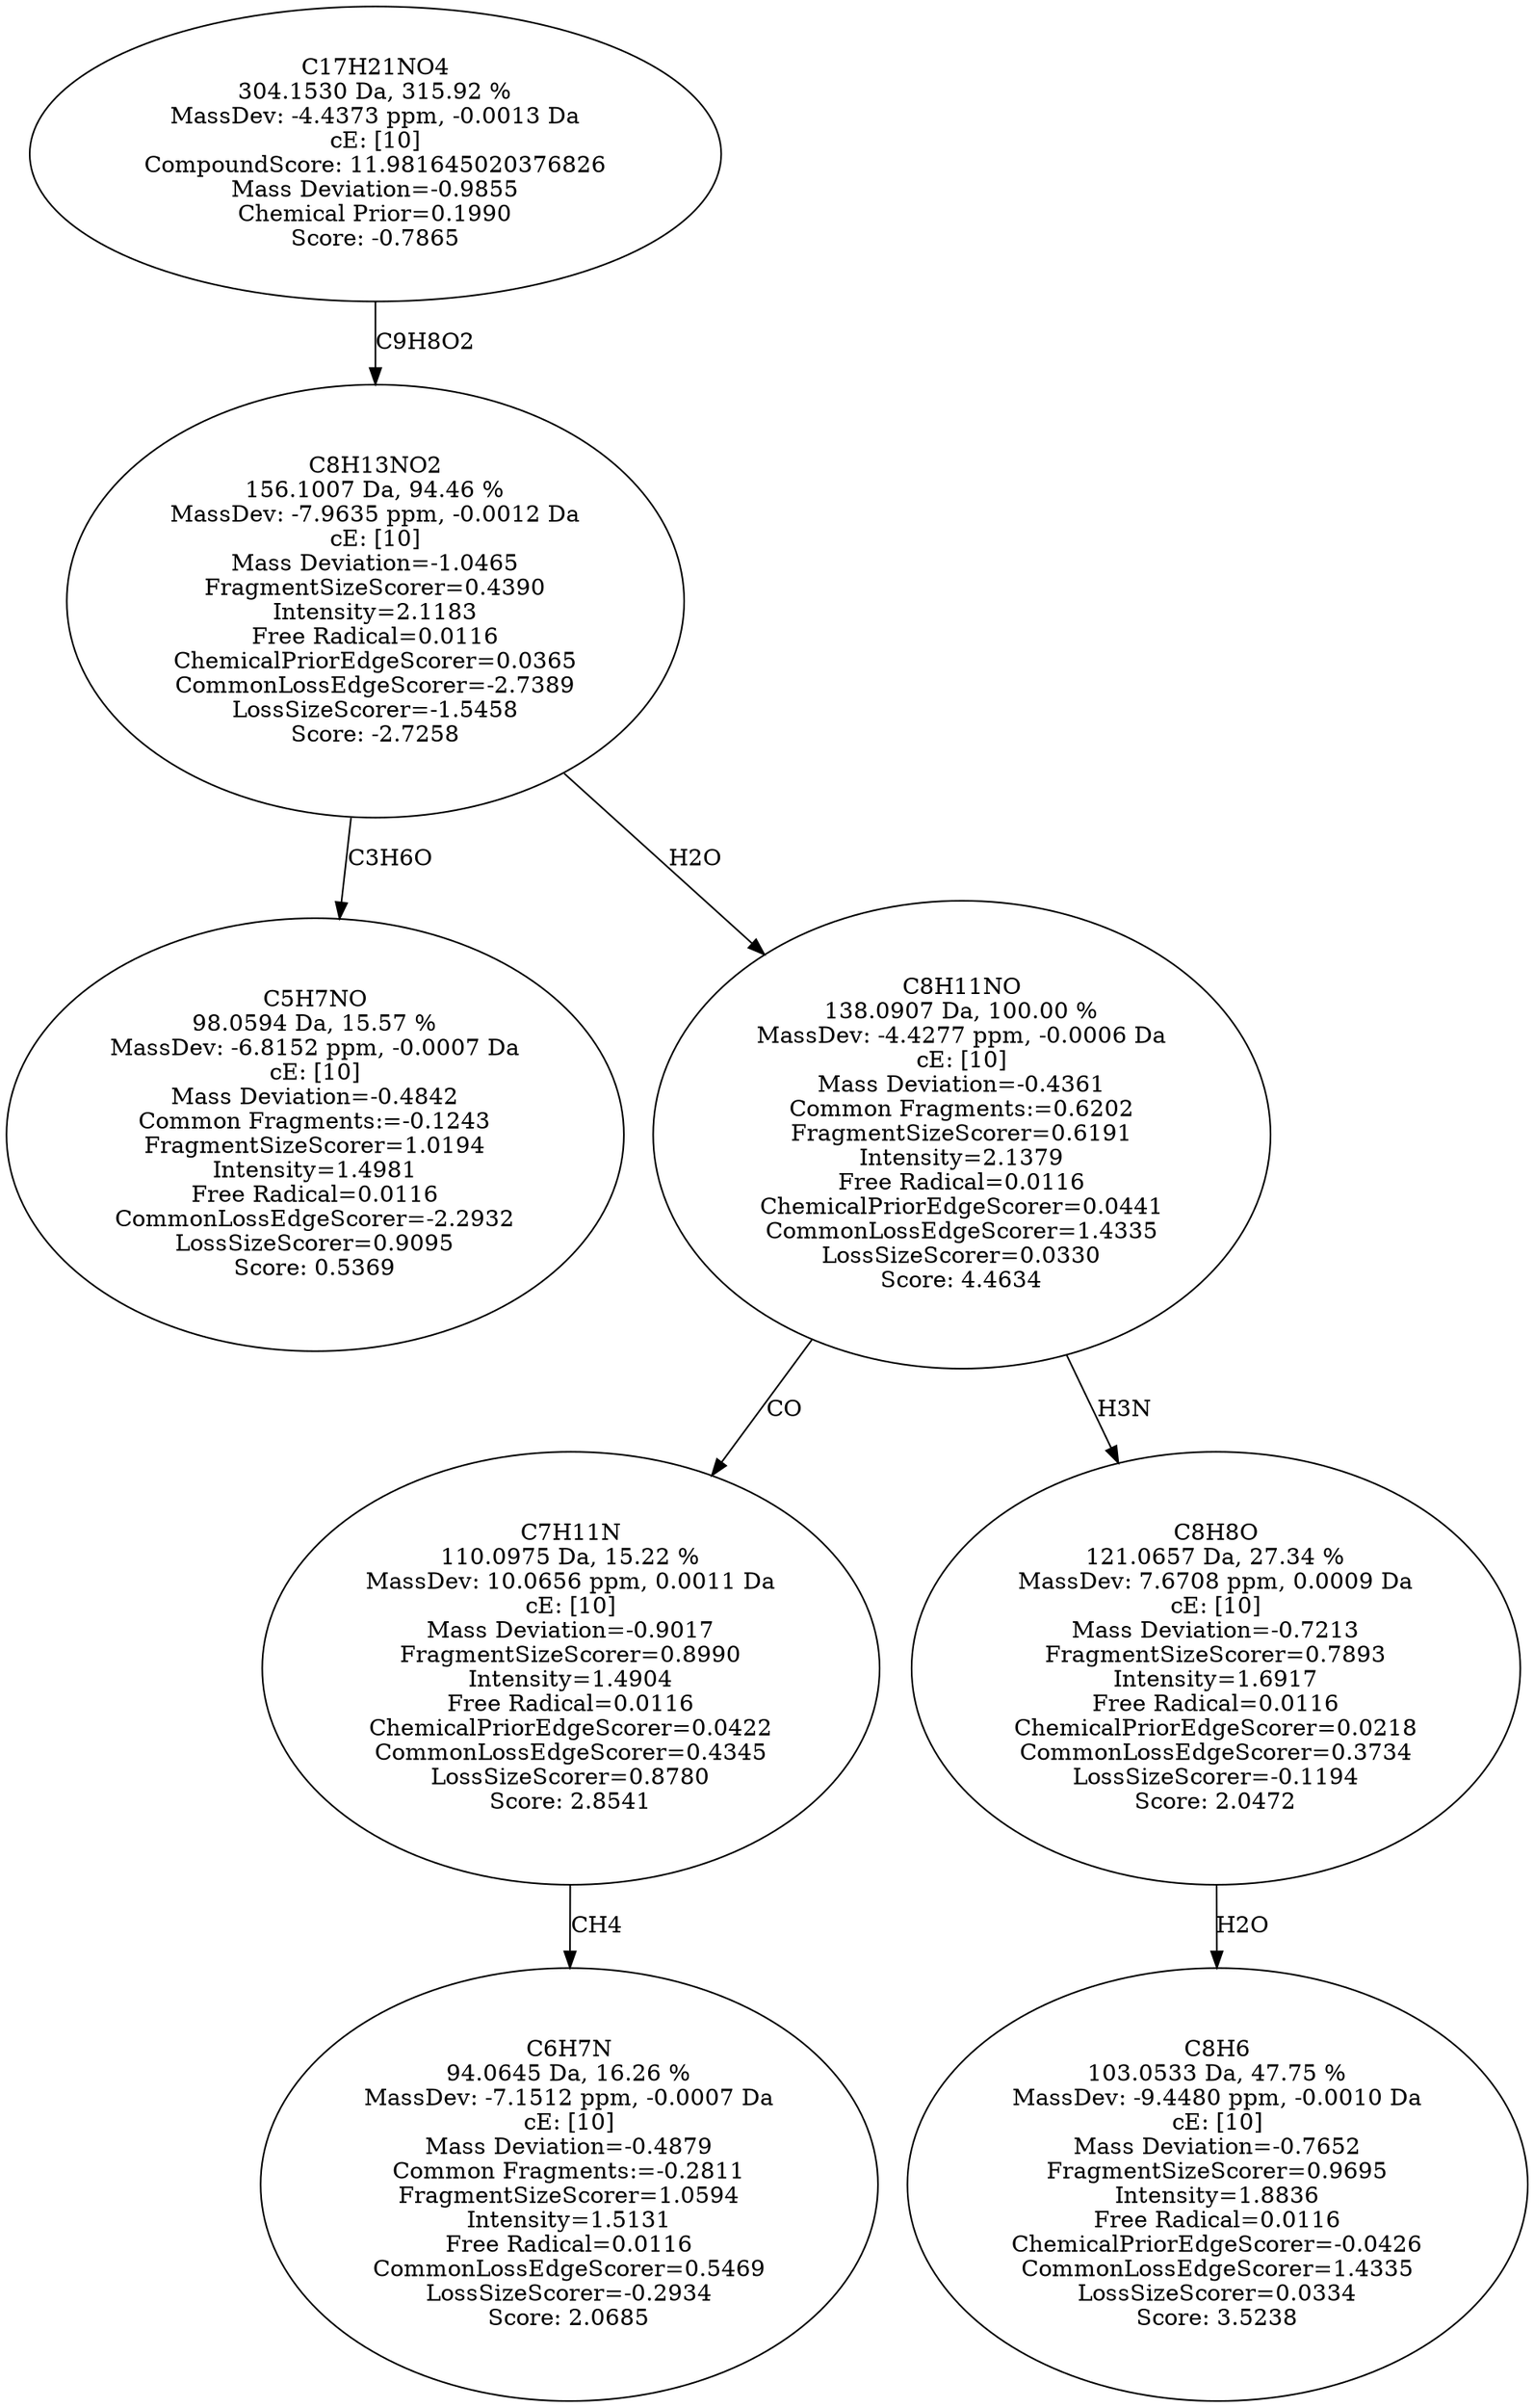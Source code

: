 strict digraph {
v1 [label="C5H7NO\n98.0594 Da, 15.57 %\nMassDev: -6.8152 ppm, -0.0007 Da\ncE: [10]\nMass Deviation=-0.4842\nCommon Fragments:=-0.1243\nFragmentSizeScorer=1.0194\nIntensity=1.4981\nFree Radical=0.0116\nCommonLossEdgeScorer=-2.2932\nLossSizeScorer=0.9095\nScore: 0.5369"];
v2 [label="C6H7N\n94.0645 Da, 16.26 %\nMassDev: -7.1512 ppm, -0.0007 Da\ncE: [10]\nMass Deviation=-0.4879\nCommon Fragments:=-0.2811\nFragmentSizeScorer=1.0594\nIntensity=1.5131\nFree Radical=0.0116\nCommonLossEdgeScorer=0.5469\nLossSizeScorer=-0.2934\nScore: 2.0685"];
v3 [label="C7H11N\n110.0975 Da, 15.22 %\nMassDev: 10.0656 ppm, 0.0011 Da\ncE: [10]\nMass Deviation=-0.9017\nFragmentSizeScorer=0.8990\nIntensity=1.4904\nFree Radical=0.0116\nChemicalPriorEdgeScorer=0.0422\nCommonLossEdgeScorer=0.4345\nLossSizeScorer=0.8780\nScore: 2.8541"];
v4 [label="C8H6\n103.0533 Da, 47.75 %\nMassDev: -9.4480 ppm, -0.0010 Da\ncE: [10]\nMass Deviation=-0.7652\nFragmentSizeScorer=0.9695\nIntensity=1.8836\nFree Radical=0.0116\nChemicalPriorEdgeScorer=-0.0426\nCommonLossEdgeScorer=1.4335\nLossSizeScorer=0.0334\nScore: 3.5238"];
v5 [label="C8H8O\n121.0657 Da, 27.34 %\nMassDev: 7.6708 ppm, 0.0009 Da\ncE: [10]\nMass Deviation=-0.7213\nFragmentSizeScorer=0.7893\nIntensity=1.6917\nFree Radical=0.0116\nChemicalPriorEdgeScorer=0.0218\nCommonLossEdgeScorer=0.3734\nLossSizeScorer=-0.1194\nScore: 2.0472"];
v6 [label="C8H11NO\n138.0907 Da, 100.00 %\nMassDev: -4.4277 ppm, -0.0006 Da\ncE: [10]\nMass Deviation=-0.4361\nCommon Fragments:=0.6202\nFragmentSizeScorer=0.6191\nIntensity=2.1379\nFree Radical=0.0116\nChemicalPriorEdgeScorer=0.0441\nCommonLossEdgeScorer=1.4335\nLossSizeScorer=0.0330\nScore: 4.4634"];
v7 [label="C8H13NO2\n156.1007 Da, 94.46 %\nMassDev: -7.9635 ppm, -0.0012 Da\ncE: [10]\nMass Deviation=-1.0465\nFragmentSizeScorer=0.4390\nIntensity=2.1183\nFree Radical=0.0116\nChemicalPriorEdgeScorer=0.0365\nCommonLossEdgeScorer=-2.7389\nLossSizeScorer=-1.5458\nScore: -2.7258"];
v8 [label="C17H21NO4\n304.1530 Da, 315.92 %\nMassDev: -4.4373 ppm, -0.0013 Da\ncE: [10]\nCompoundScore: 11.981645020376826\nMass Deviation=-0.9855\nChemical Prior=0.1990\nScore: -0.7865"];
v7 -> v1 [label="C3H6O"];
v3 -> v2 [label="CH4"];
v6 -> v3 [label="CO"];
v5 -> v4 [label="H2O"];
v6 -> v5 [label="H3N"];
v7 -> v6 [label="H2O"];
v8 -> v7 [label="C9H8O2"];
}